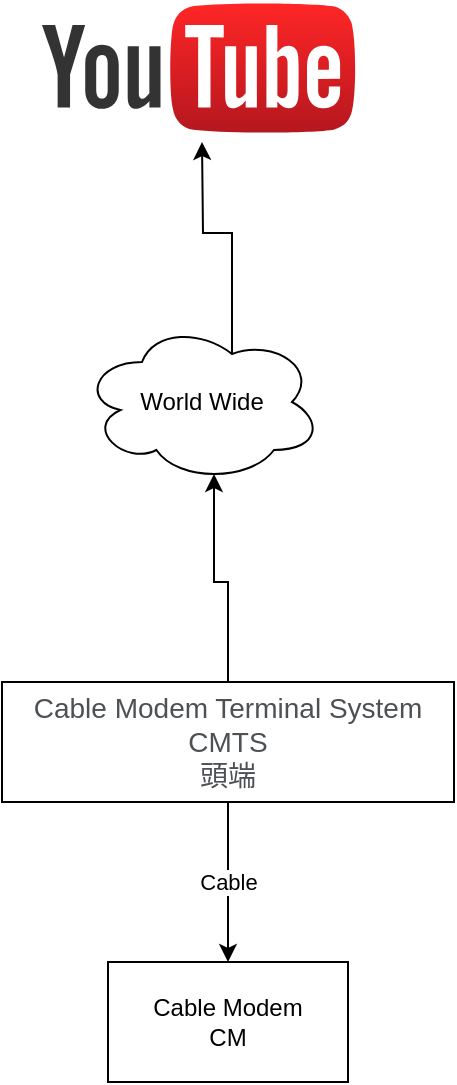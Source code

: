 <mxfile version="13.5.1" type="device"><diagram id="LE2nvMy2T0PliRtJBnt6" name="Page-1"><mxGraphModel dx="1086" dy="1975" grid="1" gridSize="10" guides="1" tooltips="1" connect="1" arrows="1" fold="1" page="1" pageScale="1" pageWidth="827" pageHeight="1169" math="0" shadow="0"><root><mxCell id="0"/><mxCell id="1" parent="0"/><mxCell id="xSm5lV-88IoeGmPtox2h-3" value="Cable" style="edgeStyle=orthogonalEdgeStyle;rounded=0;orthogonalLoop=1;jettySize=auto;html=1;exitX=0.5;exitY=1;exitDx=0;exitDy=0;" edge="1" parent="1" source="xSm5lV-88IoeGmPtox2h-1" target="xSm5lV-88IoeGmPtox2h-2"><mxGeometry relative="1" as="geometry"/></mxCell><mxCell id="xSm5lV-88IoeGmPtox2h-5" style="edgeStyle=orthogonalEdgeStyle;rounded=0;orthogonalLoop=1;jettySize=auto;html=1;exitX=0.5;exitY=0;exitDx=0;exitDy=0;entryX=0.55;entryY=0.95;entryDx=0;entryDy=0;entryPerimeter=0;" edge="1" parent="1" source="xSm5lV-88IoeGmPtox2h-1" target="xSm5lV-88IoeGmPtox2h-4"><mxGeometry relative="1" as="geometry"/></mxCell><mxCell id="xSm5lV-88IoeGmPtox2h-1" value="&lt;span style=&quot;color: rgb(77 , 81 , 86) ; font-family: &amp;#34;arial&amp;#34; , sans-serif ; font-size: 14px ; text-align: left ; background-color: rgb(255 , 255 , 255)&quot;&gt;Cable Modem Terminal System&lt;br&gt;CMTS&lt;br&gt;頭端&lt;br&gt;&lt;/span&gt;" style="rounded=0;whiteSpace=wrap;html=1;" vertex="1" parent="1"><mxGeometry x="300" y="330" width="226" height="60" as="geometry"/></mxCell><mxCell id="xSm5lV-88IoeGmPtox2h-2" value="Cable Modem&lt;br&gt;CM" style="rounded=0;whiteSpace=wrap;html=1;" vertex="1" parent="1"><mxGeometry x="353" y="470" width="120" height="60" as="geometry"/></mxCell><mxCell id="xSm5lV-88IoeGmPtox2h-7" style="edgeStyle=orthogonalEdgeStyle;rounded=0;orthogonalLoop=1;jettySize=auto;html=1;exitX=0.625;exitY=0.2;exitDx=0;exitDy=0;exitPerimeter=0;" edge="1" parent="1" source="xSm5lV-88IoeGmPtox2h-4"><mxGeometry relative="1" as="geometry"><mxPoint x="400" y="60" as="targetPoint"/></mxGeometry></mxCell><mxCell id="xSm5lV-88IoeGmPtox2h-4" value="World Wide" style="ellipse;shape=cloud;whiteSpace=wrap;html=1;" vertex="1" parent="1"><mxGeometry x="340" y="150" width="120" height="80" as="geometry"/></mxCell><mxCell id="xSm5lV-88IoeGmPtox2h-6" value="" style="dashed=0;outlineConnect=0;html=1;align=center;labelPosition=center;verticalLabelPosition=bottom;verticalAlign=top;shape=mxgraph.weblogos.youtube;fillColor=#FF2626;gradientColor=#B5171F" vertex="1" parent="1"><mxGeometry x="320" y="-10" width="157.2" height="65.8" as="geometry"/></mxCell></root></mxGraphModel></diagram></mxfile>